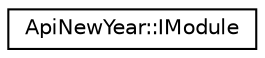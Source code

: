 digraph "Graphical Class Hierarchy"
{
  edge [fontname="Helvetica",fontsize="10",labelfontname="Helvetica",labelfontsize="10"];
  node [fontname="Helvetica",fontsize="10",shape=record];
  rankdir="LR";
  Node1 [label="ApiNewYear::IModule",height=0.2,width=0.4,color="black", fillcolor="white", style="filled",URL="$class_api_new_year_1_1_i_module.html",tooltip="Base class representing the minimum requirements for a module. "];
}
